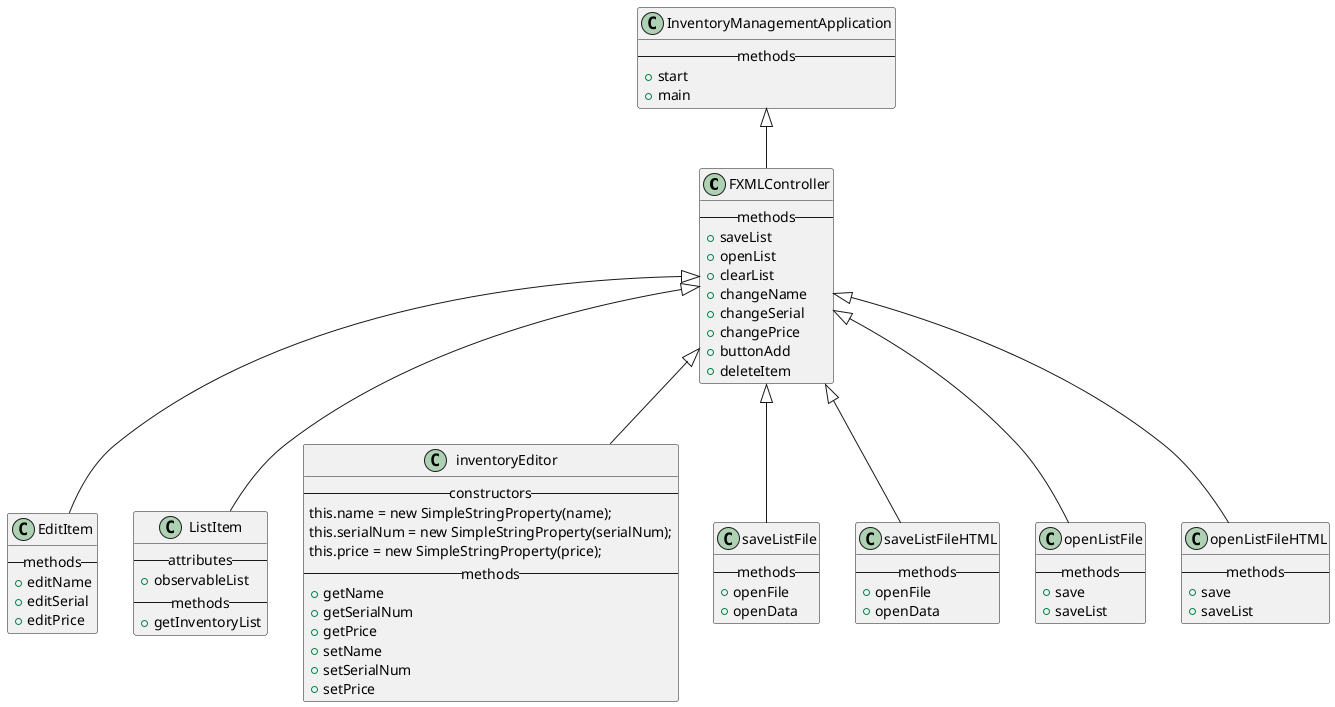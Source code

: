 @startuml
class FXMLController
{
    --methods--
    +saveList
    +openList
    +clearList
    +changeName
    +changeSerial
    +changePrice
    +buttonAdd
    +deleteItem
}

class EditItem
{
    --methods--
    +editName
    +editSerial
    +editPrice
}

class ListItem
{
    --attributes--
    +observableList
    --methods--
    +getInventoryList
}

class InventoryManagementApplication
{
    --methods--
    +start
    +main
}

class inventoryEditor
{
    --constructors--
    this.name = new SimpleStringProperty(name);
    this.serialNum = new SimpleStringProperty(serialNum);
    this.price = new SimpleStringProperty(price);
    --methods--
    +getName
    +getSerialNum
    +getPrice
    +setName
    +setSerialNum
    +setPrice
}
class saveListFile
{
    --methods--
    +openFile
    +openData
}

class saveListFileHTML
{
    --methods--
     +openFile
     +openData
}

class openListFile
{
    --methods--
    +save
    +saveList
}

class openListFileHTML
{
        --methods--
        +save
        +saveList
}

InventoryManagementApplication <|-- FXMLController
FXMLController <|-- ListItem
FXMLController <|-- EditItem
FXMLController <|-- saveListFile
FXMLController <|-- saveListFileHTML
FXMLController <|-- openListFile
FXMLController <|-- inventoryEditor
FXMLController <|-- openListFileHTML

@enduml